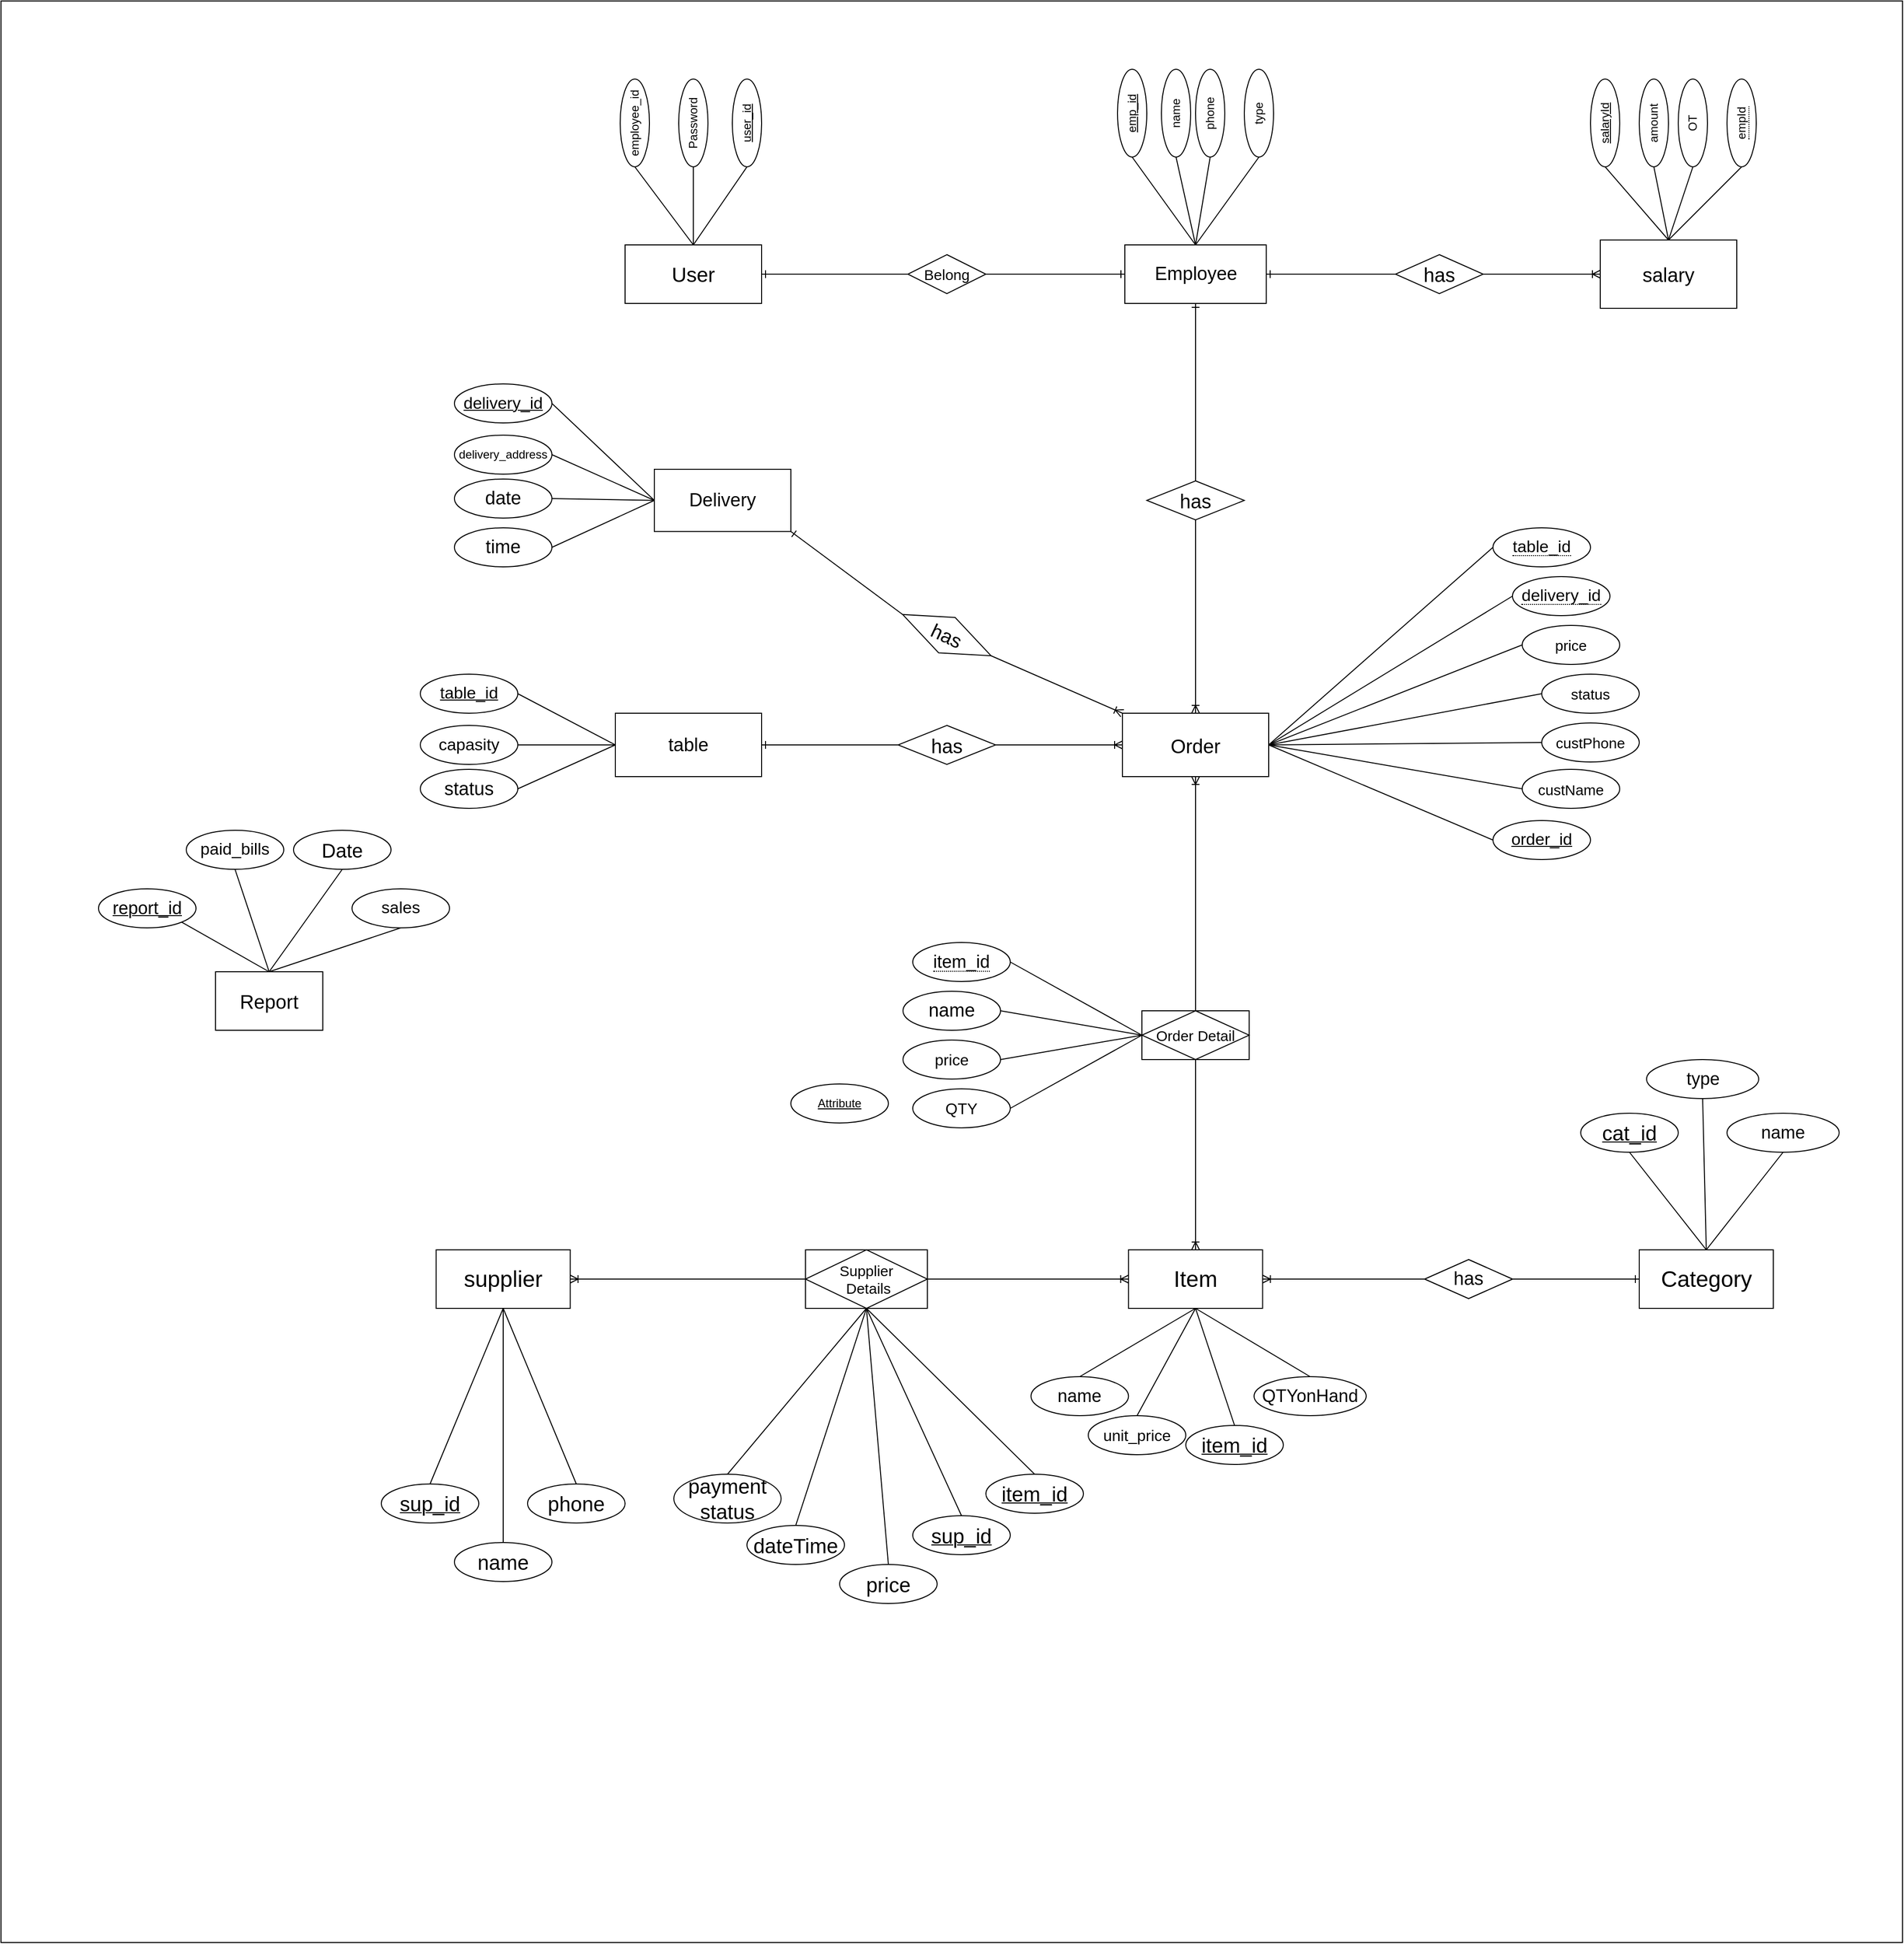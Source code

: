 <mxfile version="13.9.9" type="device"><diagram id="n9djaL1P5qi1zh1kpdcJ" name="Page-1"><mxGraphModel dx="2651" dy="3759" grid="1" gridSize="10" guides="1" tooltips="1" connect="1" arrows="1" fold="1" page="1" pageScale="1" pageWidth="1100" pageHeight="850" background="none" math="0" shadow="0"><root><mxCell id="0"/><mxCell id="1" parent="0"/><mxCell id="urNjMcRo3O_2Wgp7ZD_9-202" value="" style="rounded=0;whiteSpace=wrap;html=1;" vertex="1" parent="1"><mxGeometry x="-610" y="-1760" width="1950" height="1990" as="geometry"/></mxCell><mxCell id="urNjMcRo3O_2Wgp7ZD_9-1" value="&lt;font style=&quot;font-size: 21px&quot;&gt;User&lt;/font&gt;" style="rounded=0;whiteSpace=wrap;html=1;" vertex="1" parent="1"><mxGeometry x="30" y="-1510" width="140" height="60" as="geometry"/></mxCell><mxCell id="urNjMcRo3O_2Wgp7ZD_9-3" value="Password" style="ellipse;whiteSpace=wrap;html=1;rotation=-90;" vertex="1" parent="1"><mxGeometry x="55" y="-1650" width="90" height="30" as="geometry"/></mxCell><mxCell id="urNjMcRo3O_2Wgp7ZD_9-4" value="&lt;u&gt;user_id&lt;/u&gt;" style="ellipse;whiteSpace=wrap;html=1;rotation=-90;" vertex="1" parent="1"><mxGeometry x="110" y="-1650" width="90" height="30" as="geometry"/></mxCell><mxCell id="urNjMcRo3O_2Wgp7ZD_9-6" value="" style="endArrow=none;html=1;entryX=0;entryY=0.5;entryDx=0;entryDy=0;exitX=0.5;exitY=0;exitDx=0;exitDy=0;" edge="1" parent="1" source="urNjMcRo3O_2Wgp7ZD_9-1" target="urNjMcRo3O_2Wgp7ZD_9-4"><mxGeometry width="50" height="50" relative="1" as="geometry"><mxPoint x="140" y="-1510" as="sourcePoint"/><mxPoint x="190" y="-1560" as="targetPoint"/></mxGeometry></mxCell><mxCell id="urNjMcRo3O_2Wgp7ZD_9-7" value="" style="endArrow=none;html=1;entryX=0;entryY=0.5;entryDx=0;entryDy=0;exitX=0.5;exitY=0;exitDx=0;exitDy=0;" edge="1" parent="1" source="urNjMcRo3O_2Wgp7ZD_9-1" target="urNjMcRo3O_2Wgp7ZD_9-3"><mxGeometry width="50" height="50" relative="1" as="geometry"><mxPoint x="140" y="-1510" as="sourcePoint"/><mxPoint x="180" y="-1570" as="targetPoint"/></mxGeometry></mxCell><mxCell id="urNjMcRo3O_2Wgp7ZD_9-8" value="" style="endArrow=none;html=1;entryX=0;entryY=0.5;entryDx=0;entryDy=0;exitX=0.5;exitY=0;exitDx=0;exitDy=0;" edge="1" parent="1" source="urNjMcRo3O_2Wgp7ZD_9-1" target="urNjMcRo3O_2Wgp7ZD_9-15"><mxGeometry width="50" height="50" relative="1" as="geometry"><mxPoint x="100" y="-1490" as="sourcePoint"/><mxPoint x="25" y="-1590" as="targetPoint"/></mxGeometry></mxCell><mxCell id="urNjMcRo3O_2Wgp7ZD_9-9" value="&lt;font style=&quot;font-size: 15px&quot;&gt;Belong&lt;/font&gt;" style="rhombus;whiteSpace=wrap;html=1;" vertex="1" parent="1"><mxGeometry x="320" y="-1500" width="80" height="40" as="geometry"/></mxCell><mxCell id="urNjMcRo3O_2Wgp7ZD_9-13" value="" style="edgeStyle=entityRelationEdgeStyle;fontSize=12;html=1;endArrow=ERone;endFill=1;exitX=1;exitY=0.5;exitDx=0;exitDy=0;" edge="1" parent="1" source="urNjMcRo3O_2Wgp7ZD_9-9" target="urNjMcRo3O_2Wgp7ZD_9-45"><mxGeometry width="100" height="100" relative="1" as="geometry"><mxPoint x="440" y="-1360" as="sourcePoint"/><mxPoint x="570" y="-1480.0" as="targetPoint"/></mxGeometry></mxCell><mxCell id="urNjMcRo3O_2Wgp7ZD_9-14" value="" style="edgeStyle=entityRelationEdgeStyle;fontSize=12;html=1;endArrow=ERone;endFill=1;exitX=0;exitY=0.5;exitDx=0;exitDy=0;entryX=1;entryY=0.5;entryDx=0;entryDy=0;" edge="1" parent="1" source="urNjMcRo3O_2Wgp7ZD_9-9" target="urNjMcRo3O_2Wgp7ZD_9-1"><mxGeometry width="100" height="100" relative="1" as="geometry"><mxPoint x="410" y="-1470" as="sourcePoint"/><mxPoint x="580" y="-1470" as="targetPoint"/></mxGeometry></mxCell><mxCell id="urNjMcRo3O_2Wgp7ZD_9-15" value="&lt;span style=&quot;background-color: rgb(255 , 255 , 255)&quot;&gt;employee_id&lt;/span&gt;" style="ellipse;whiteSpace=wrap;html=1;align=center;rotation=-90;" vertex="1" parent="1"><mxGeometry x="-5" y="-1650" width="90" height="30" as="geometry"/></mxCell><mxCell id="urNjMcRo3O_2Wgp7ZD_9-16" value="emp_id" style="ellipse;whiteSpace=wrap;html=1;align=center;fontStyle=4;rotation=-90;" vertex="1" parent="1"><mxGeometry x="505" y="-1660" width="90" height="30" as="geometry"/></mxCell><mxCell id="urNjMcRo3O_2Wgp7ZD_9-17" value="name" style="ellipse;whiteSpace=wrap;html=1;align=center;direction=west;rotation=-90;" vertex="1" parent="1"><mxGeometry x="550" y="-1660" width="90" height="30" as="geometry"/></mxCell><mxCell id="urNjMcRo3O_2Wgp7ZD_9-18" value="phone" style="ellipse;whiteSpace=wrap;html=1;align=center;direction=west;rotation=-90;" vertex="1" parent="1"><mxGeometry x="585" y="-1660" width="90" height="30" as="geometry"/></mxCell><mxCell id="urNjMcRo3O_2Wgp7ZD_9-19" value="type" style="ellipse;whiteSpace=wrap;html=1;align=center;direction=west;rotation=-90;" vertex="1" parent="1"><mxGeometry x="635" y="-1660" width="90" height="30" as="geometry"/></mxCell><mxCell id="urNjMcRo3O_2Wgp7ZD_9-21" value="" style="endArrow=none;html=1;entryX=0;entryY=0.5;entryDx=0;entryDy=0;exitX=0.5;exitY=0;exitDx=0;exitDy=0;" edge="1" parent="1" source="urNjMcRo3O_2Wgp7ZD_9-45" target="urNjMcRo3O_2Wgp7ZD_9-16"><mxGeometry width="50" height="50" relative="1" as="geometry"><mxPoint x="600" y="-1520" as="sourcePoint"/><mxPoint x="510" y="-1640" as="targetPoint"/></mxGeometry></mxCell><mxCell id="urNjMcRo3O_2Wgp7ZD_9-22" value="" style="endArrow=none;html=1;entryX=1;entryY=0.5;entryDx=0;entryDy=0;exitX=0.5;exitY=0;exitDx=0;exitDy=0;" edge="1" parent="1" source="urNjMcRo3O_2Wgp7ZD_9-45" target="urNjMcRo3O_2Wgp7ZD_9-17"><mxGeometry width="50" height="50" relative="1" as="geometry"><mxPoint x="620" y="-1500.0" as="sourcePoint"/><mxPoint x="565" y="-1580" as="targetPoint"/></mxGeometry></mxCell><mxCell id="urNjMcRo3O_2Wgp7ZD_9-23" value="" style="endArrow=none;html=1;entryX=1;entryY=0.5;entryDx=0;entryDy=0;exitX=0.5;exitY=0;exitDx=0;exitDy=0;" edge="1" parent="1" source="urNjMcRo3O_2Wgp7ZD_9-45" target="urNjMcRo3O_2Wgp7ZD_9-18"><mxGeometry width="50" height="50" relative="1" as="geometry"><mxPoint x="620" y="-1500.0" as="sourcePoint"/><mxPoint x="615" y="-1580" as="targetPoint"/></mxGeometry></mxCell><mxCell id="urNjMcRo3O_2Wgp7ZD_9-24" value="" style="endArrow=none;html=1;entryX=1;entryY=0.5;entryDx=0;entryDy=0;exitX=0.5;exitY=0;exitDx=0;exitDy=0;" edge="1" parent="1" source="urNjMcRo3O_2Wgp7ZD_9-45" target="urNjMcRo3O_2Wgp7ZD_9-19"><mxGeometry width="50" height="50" relative="1" as="geometry"><mxPoint x="620" y="-1500.0" as="sourcePoint"/><mxPoint x="665" y="-1580" as="targetPoint"/></mxGeometry></mxCell><mxCell id="urNjMcRo3O_2Wgp7ZD_9-26" value="&lt;font style=&quot;font-size: 20px&quot;&gt;salary&lt;/font&gt;" style="whiteSpace=wrap;html=1;align=center;" vertex="1" parent="1"><mxGeometry x="1030" y="-1515" width="140" height="70" as="geometry"/></mxCell><mxCell id="urNjMcRo3O_2Wgp7ZD_9-27" value="&lt;font style=&quot;font-size: 20px&quot;&gt;has&lt;/font&gt;" style="shape=rhombus;perimeter=rhombusPerimeter;whiteSpace=wrap;html=1;align=center;" vertex="1" parent="1"><mxGeometry x="820" y="-1500" width="90" height="40" as="geometry"/></mxCell><mxCell id="urNjMcRo3O_2Wgp7ZD_9-28" value="" style="edgeStyle=entityRelationEdgeStyle;fontSize=12;html=1;endArrow=ERoneToMany;exitX=1;exitY=0.5;exitDx=0;exitDy=0;entryX=0;entryY=0.5;entryDx=0;entryDy=0;" edge="1" parent="1" source="urNjMcRo3O_2Wgp7ZD_9-27" target="urNjMcRo3O_2Wgp7ZD_9-26"><mxGeometry width="100" height="100" relative="1" as="geometry"><mxPoint x="960" y="-1380" as="sourcePoint"/><mxPoint x="990" y="-1480" as="targetPoint"/></mxGeometry></mxCell><mxCell id="urNjMcRo3O_2Wgp7ZD_9-30" value="" style="edgeStyle=entityRelationEdgeStyle;fontSize=12;html=1;endArrow=ERone;endFill=1;exitX=0;exitY=0.5;exitDx=0;exitDy=0;" edge="1" parent="1" source="urNjMcRo3O_2Wgp7ZD_9-27" target="urNjMcRo3O_2Wgp7ZD_9-45"><mxGeometry width="100" height="100" relative="1" as="geometry"><mxPoint x="520" y="-1520" as="sourcePoint"/><mxPoint x="670" y="-1480.0" as="targetPoint"/></mxGeometry></mxCell><mxCell id="urNjMcRo3O_2Wgp7ZD_9-31" value="salaryId" style="ellipse;whiteSpace=wrap;html=1;align=center;fontStyle=4;rotation=-90;" vertex="1" parent="1"><mxGeometry x="990" y="-1650" width="90" height="30" as="geometry"/></mxCell><mxCell id="urNjMcRo3O_2Wgp7ZD_9-32" value="amount" style="ellipse;whiteSpace=wrap;html=1;align=center;direction=west;rotation=-90;" vertex="1" parent="1"><mxGeometry x="1040" y="-1650" width="90" height="30" as="geometry"/></mxCell><mxCell id="urNjMcRo3O_2Wgp7ZD_9-33" value="OT" style="ellipse;whiteSpace=wrap;html=1;align=center;direction=west;rotation=-90;" vertex="1" parent="1"><mxGeometry x="1080" y="-1650" width="90" height="30" as="geometry"/></mxCell><mxCell id="urNjMcRo3O_2Wgp7ZD_9-34" value="&lt;span style=&quot;border-bottom: 1px dotted&quot;&gt;empId&lt;/span&gt;" style="ellipse;whiteSpace=wrap;html=1;align=center;rotation=-90;" vertex="1" parent="1"><mxGeometry x="1130" y="-1650" width="90" height="30" as="geometry"/></mxCell><mxCell id="urNjMcRo3O_2Wgp7ZD_9-35" value="" style="endArrow=none;html=1;entryX=0;entryY=0.5;entryDx=0;entryDy=0;exitX=0.5;exitY=0;exitDx=0;exitDy=0;" edge="1" parent="1" source="urNjMcRo3O_2Wgp7ZD_9-26" target="urNjMcRo3O_2Wgp7ZD_9-31"><mxGeometry width="50" height="50" relative="1" as="geometry"><mxPoint x="1015" y="-1470.0" as="sourcePoint"/><mxPoint x="1100" y="-1560" as="targetPoint"/></mxGeometry></mxCell><mxCell id="urNjMcRo3O_2Wgp7ZD_9-36" value="" style="endArrow=none;html=1;entryX=1;entryY=0.5;entryDx=0;entryDy=0;exitX=0.5;exitY=0;exitDx=0;exitDy=0;" edge="1" parent="1" source="urNjMcRo3O_2Wgp7ZD_9-26" target="urNjMcRo3O_2Wgp7ZD_9-32"><mxGeometry width="50" height="50" relative="1" as="geometry"><mxPoint x="1110.0" y="-1490.0" as="sourcePoint"/><mxPoint x="1045.0" y="-1580" as="targetPoint"/></mxGeometry></mxCell><mxCell id="urNjMcRo3O_2Wgp7ZD_9-37" value="" style="endArrow=none;html=1;entryX=1;entryY=0.5;entryDx=0;entryDy=0;exitX=0.5;exitY=0;exitDx=0;exitDy=0;" edge="1" parent="1" source="urNjMcRo3O_2Wgp7ZD_9-26" target="urNjMcRo3O_2Wgp7ZD_9-33"><mxGeometry width="50" height="50" relative="1" as="geometry"><mxPoint x="1110.0" y="-1490.0" as="sourcePoint"/><mxPoint x="1095.0" y="-1580" as="targetPoint"/></mxGeometry></mxCell><mxCell id="urNjMcRo3O_2Wgp7ZD_9-38" value="" style="endArrow=none;html=1;entryX=0;entryY=0.5;entryDx=0;entryDy=0;exitX=0.5;exitY=0;exitDx=0;exitDy=0;" edge="1" parent="1" source="urNjMcRo3O_2Wgp7ZD_9-26" target="urNjMcRo3O_2Wgp7ZD_9-34"><mxGeometry width="50" height="50" relative="1" as="geometry"><mxPoint x="1110.0" y="-1490.0" as="sourcePoint"/><mxPoint x="1145.0" y="-1580" as="targetPoint"/></mxGeometry></mxCell><mxCell id="urNjMcRo3O_2Wgp7ZD_9-39" value="&lt;font style=&quot;font-size: 20px&quot;&gt;Order&lt;/font&gt;" style="whiteSpace=wrap;html=1;align=center;direction=west;" vertex="1" parent="1"><mxGeometry x="540" y="-1030" width="150" height="65" as="geometry"/></mxCell><mxCell id="urNjMcRo3O_2Wgp7ZD_9-45" value="&lt;font style=&quot;font-size: 19px&quot;&gt;Employee&lt;/font&gt;" style="whiteSpace=wrap;html=1;align=center;" vertex="1" parent="1"><mxGeometry x="542.5" y="-1510" width="145" height="60" as="geometry"/></mxCell><mxCell id="urNjMcRo3O_2Wgp7ZD_9-50" value="" style="edgeStyle=orthogonalEdgeStyle;fontSize=12;html=1;endArrow=ERoneToMany;exitX=0.5;exitY=1;exitDx=0;exitDy=0;" edge="1" parent="1" source="urNjMcRo3O_2Wgp7ZD_9-209" target="urNjMcRo3O_2Wgp7ZD_9-39"><mxGeometry width="100" height="100" relative="1" as="geometry"><mxPoint x="615" y="-1230" as="sourcePoint"/><mxPoint x="820" y="-1560" as="targetPoint"/></mxGeometry></mxCell><mxCell id="urNjMcRo3O_2Wgp7ZD_9-54" value="&lt;span style=&quot;font-size: 17px ; background-color: rgb(255 , 255 , 255)&quot;&gt;order_id&lt;/span&gt;" style="ellipse;whiteSpace=wrap;html=1;align=center;fontStyle=4;rotation=0;" vertex="1" parent="1"><mxGeometry x="920" y="-920" width="100" height="40" as="geometry"/></mxCell><mxCell id="urNjMcRo3O_2Wgp7ZD_9-55" value="&lt;font style=&quot;font-size: 15px&quot;&gt;custName&lt;/font&gt;" style="ellipse;whiteSpace=wrap;html=1;align=center;rotation=0;" vertex="1" parent="1"><mxGeometry x="950" y="-972.5" width="100" height="40" as="geometry"/></mxCell><mxCell id="urNjMcRo3O_2Wgp7ZD_9-56" value="&lt;span style=&quot;font-size: 15px&quot;&gt;custPhone&lt;/span&gt;" style="ellipse;whiteSpace=wrap;html=1;align=center;rotation=0;" vertex="1" parent="1"><mxGeometry x="970" y="-1020" width="100" height="40" as="geometry"/></mxCell><mxCell id="urNjMcRo3O_2Wgp7ZD_9-57" value="&lt;span style=&quot;font-size: 15px&quot;&gt;status&lt;/span&gt;" style="ellipse;whiteSpace=wrap;html=1;align=center;rotation=0;" vertex="1" parent="1"><mxGeometry x="970" y="-1070" width="100" height="40" as="geometry"/></mxCell><mxCell id="urNjMcRo3O_2Wgp7ZD_9-58" value="&lt;span style=&quot;font-size: 15px&quot;&gt;price&lt;/span&gt;" style="ellipse;whiteSpace=wrap;html=1;align=center;rotation=0;" vertex="1" parent="1"><mxGeometry x="950" y="-1120" width="100" height="40" as="geometry"/></mxCell><mxCell id="urNjMcRo3O_2Wgp7ZD_9-59" value="&lt;span style=&quot;border-bottom: 1px dotted&quot;&gt;&lt;font style=&quot;font-size: 17px&quot;&gt;delivery_id&lt;/font&gt;&lt;/span&gt;" style="ellipse;whiteSpace=wrap;html=1;align=center;rotation=0;" vertex="1" parent="1"><mxGeometry x="940" y="-1170" width="100" height="40" as="geometry"/></mxCell><mxCell id="urNjMcRo3O_2Wgp7ZD_9-60" value="&lt;span style=&quot;border-bottom: 1px dotted&quot;&gt;&lt;font style=&quot;font-size: 17px&quot;&gt;table_id&lt;/font&gt;&lt;/span&gt;" style="ellipse;whiteSpace=wrap;html=1;align=center;rotation=0;" vertex="1" parent="1"><mxGeometry x="920" y="-1220" width="100" height="40" as="geometry"/></mxCell><mxCell id="urNjMcRo3O_2Wgp7ZD_9-61" value="" style="endArrow=none;html=1;entryX=0;entryY=0.5;entryDx=0;entryDy=0;exitX=0;exitY=0.5;exitDx=0;exitDy=0;" edge="1" parent="1" source="urNjMcRo3O_2Wgp7ZD_9-54" target="urNjMcRo3O_2Wgp7ZD_9-39"><mxGeometry width="50" height="50" relative="1" as="geometry"><mxPoint x="515" y="-970" as="sourcePoint"/><mxPoint x="760.0" y="-885.0" as="targetPoint"/></mxGeometry></mxCell><mxCell id="urNjMcRo3O_2Wgp7ZD_9-62" value="" style="endArrow=none;html=1;entryX=0;entryY=0.5;entryDx=0;entryDy=0;exitX=0;exitY=0.5;exitDx=0;exitDy=0;" edge="1" parent="1" source="urNjMcRo3O_2Wgp7ZD_9-55" target="urNjMcRo3O_2Wgp7ZD_9-39"><mxGeometry width="50" height="50" relative="1" as="geometry"><mxPoint x="-145.0" y="-955.0" as="sourcePoint"/><mxPoint x="585" y="-950" as="targetPoint"/></mxGeometry></mxCell><mxCell id="urNjMcRo3O_2Wgp7ZD_9-63" value="" style="endArrow=none;html=1;entryX=0;entryY=0.5;entryDx=0;entryDy=0;exitX=0;exitY=0.5;exitDx=0;exitDy=0;" edge="1" parent="1" source="urNjMcRo3O_2Wgp7ZD_9-56" target="urNjMcRo3O_2Wgp7ZD_9-39"><mxGeometry width="50" height="50" relative="1" as="geometry"><mxPoint x="-65.0" y="-955.0" as="sourcePoint"/><mxPoint x="605" y="-950" as="targetPoint"/></mxGeometry></mxCell><mxCell id="urNjMcRo3O_2Wgp7ZD_9-64" value="" style="endArrow=none;html=1;exitX=0;exitY=0.5;exitDx=0;exitDy=0;entryX=0;entryY=0.5;entryDx=0;entryDy=0;" edge="1" parent="1" source="urNjMcRo3O_2Wgp7ZD_9-57" target="urNjMcRo3O_2Wgp7ZD_9-39"><mxGeometry width="50" height="50" relative="1" as="geometry"><mxPoint x="-5.0" y="-935.0" as="sourcePoint"/><mxPoint x="610" y="-930" as="targetPoint"/></mxGeometry></mxCell><mxCell id="urNjMcRo3O_2Wgp7ZD_9-65" value="" style="endArrow=none;html=1;entryX=0;entryY=0.5;entryDx=0;entryDy=0;exitX=0;exitY=0.5;exitDx=0;exitDy=0;" edge="1" parent="1" source="urNjMcRo3O_2Wgp7ZD_9-58" target="urNjMcRo3O_2Wgp7ZD_9-39"><mxGeometry width="50" height="50" relative="1" as="geometry"><mxPoint x="60.0" y="-900.0" as="sourcePoint"/><mxPoint x="620" y="-895" as="targetPoint"/></mxGeometry></mxCell><mxCell id="urNjMcRo3O_2Wgp7ZD_9-66" value="" style="endArrow=none;html=1;entryX=0;entryY=0.5;entryDx=0;entryDy=0;exitX=0;exitY=0.5;exitDx=0;exitDy=0;" edge="1" parent="1" source="urNjMcRo3O_2Wgp7ZD_9-59" target="urNjMcRo3O_2Wgp7ZD_9-39"><mxGeometry width="50" height="50" relative="1" as="geometry"><mxPoint x="110.0" y="-945.0" as="sourcePoint"/><mxPoint x="620" y="-940" as="targetPoint"/></mxGeometry></mxCell><mxCell id="urNjMcRo3O_2Wgp7ZD_9-67" value="" style="endArrow=none;html=1;entryX=0;entryY=0.5;entryDx=0;entryDy=0;exitX=0;exitY=0.5;exitDx=0;exitDy=0;" edge="1" parent="1" source="urNjMcRo3O_2Wgp7ZD_9-60" target="urNjMcRo3O_2Wgp7ZD_9-39"><mxGeometry width="50" height="50" relative="1" as="geometry"><mxPoint x="840" y="-1050" as="sourcePoint"/><mxPoint x="625" y="-950" as="targetPoint"/></mxGeometry></mxCell><mxCell id="urNjMcRo3O_2Wgp7ZD_9-74" value="&lt;font style=&quot;font-size: 19px&quot;&gt;Delivery&lt;/font&gt;" style="whiteSpace=wrap;html=1;align=center;" vertex="1" parent="1"><mxGeometry x="60" y="-1280" width="140" height="63.75" as="geometry"/></mxCell><mxCell id="urNjMcRo3O_2Wgp7ZD_9-76" value="&lt;font style=&quot;font-size: 20px&quot;&gt;has&lt;/font&gt;" style="shape=rhombus;perimeter=rhombusPerimeter;whiteSpace=wrap;html=1;align=center;rotation=25;" vertex="1" parent="1"><mxGeometry x="310" y="-1130" width="100" height="40" as="geometry"/></mxCell><mxCell id="urNjMcRo3O_2Wgp7ZD_9-77" value="" style="fontSize=12;html=1;endArrow=ERone;endFill=1;rounded=0;exitX=0;exitY=0.5;exitDx=0;exitDy=0;entryX=1;entryY=1;entryDx=0;entryDy=0;" edge="1" parent="1" source="urNjMcRo3O_2Wgp7ZD_9-76" target="urNjMcRo3O_2Wgp7ZD_9-74"><mxGeometry width="100" height="100" relative="1" as="geometry"><mxPoint x="-80" y="-1280" as="sourcePoint"/><mxPoint x="20" y="-1380" as="targetPoint"/></mxGeometry></mxCell><mxCell id="urNjMcRo3O_2Wgp7ZD_9-78" value="" style="fontSize=12;html=1;endArrow=ERoneToMany;rounded=0;entryX=1;entryY=1;entryDx=0;entryDy=0;exitX=1;exitY=0.5;exitDx=0;exitDy=0;endFill=0;" edge="1" parent="1" source="urNjMcRo3O_2Wgp7ZD_9-76" target="urNjMcRo3O_2Wgp7ZD_9-39"><mxGeometry width="100" height="100" relative="1" as="geometry"><mxPoint x="-80" y="-1280" as="sourcePoint"/><mxPoint x="20" y="-1380" as="targetPoint"/></mxGeometry></mxCell><mxCell id="urNjMcRo3O_2Wgp7ZD_9-88" value="" style="endArrow=none;html=1;entryX=1;entryY=0.5;entryDx=0;entryDy=0;exitX=0;exitY=0.5;exitDx=0;exitDy=0;" edge="1" source="urNjMcRo3O_2Wgp7ZD_9-74" parent="1" target="urNjMcRo3O_2Wgp7ZD_9-91"><mxGeometry width="50" height="50" relative="1" as="geometry"><mxPoint x="-90" y="-1340" as="sourcePoint"/><mxPoint x="-74.854" y="-1275.774" as="targetPoint"/></mxGeometry></mxCell><mxCell id="urNjMcRo3O_2Wgp7ZD_9-91" value="&lt;span style=&quot;font-size: 17px&quot;&gt;delivery_id&lt;/span&gt;" style="ellipse;whiteSpace=wrap;html=1;align=center;fontStyle=4;" vertex="1" parent="1"><mxGeometry x="-145" y="-1367.5" width="100" height="40" as="geometry"/></mxCell><mxCell id="urNjMcRo3O_2Wgp7ZD_9-92" value="delivery_address" style="ellipse;whiteSpace=wrap;html=1;align=center;" vertex="1" parent="1"><mxGeometry x="-145" y="-1315" width="100" height="40" as="geometry"/></mxCell><mxCell id="urNjMcRo3O_2Wgp7ZD_9-93" value="" style="endArrow=none;html=1;entryX=1;entryY=0.5;entryDx=0;entryDy=0;exitX=0;exitY=0.5;exitDx=0;exitDy=0;" edge="1" parent="1" source="urNjMcRo3O_2Wgp7ZD_9-74" target="urNjMcRo3O_2Wgp7ZD_9-92"><mxGeometry width="50" height="50" relative="1" as="geometry"><mxPoint y="-1260" as="sourcePoint"/><mxPoint x="-70.0" y="-1297.5" as="targetPoint"/></mxGeometry></mxCell><mxCell id="urNjMcRo3O_2Wgp7ZD_9-94" value="&lt;font style=&quot;font-size: 19px&quot;&gt;date&lt;/font&gt;" style="ellipse;whiteSpace=wrap;html=1;align=center;" vertex="1" parent="1"><mxGeometry x="-145" y="-1270" width="100" height="40" as="geometry"/></mxCell><mxCell id="urNjMcRo3O_2Wgp7ZD_9-95" value="&lt;font style=&quot;font-size: 19px&quot;&gt;time&lt;/font&gt;" style="ellipse;whiteSpace=wrap;html=1;align=center;" vertex="1" parent="1"><mxGeometry x="-145" y="-1220" width="100" height="40" as="geometry"/></mxCell><mxCell id="urNjMcRo3O_2Wgp7ZD_9-96" value="" style="endArrow=none;html=1;entryX=1;entryY=0.5;entryDx=0;entryDy=0;exitX=0;exitY=0.5;exitDx=0;exitDy=0;" edge="1" parent="1" source="urNjMcRo3O_2Wgp7ZD_9-74" target="urNjMcRo3O_2Wgp7ZD_9-94"><mxGeometry width="50" height="50" relative="1" as="geometry"><mxPoint x="40.0" y="-1252.5" as="sourcePoint"/><mxPoint x="-70.0" y="-1245.0" as="targetPoint"/></mxGeometry></mxCell><mxCell id="urNjMcRo3O_2Wgp7ZD_9-97" value="" style="endArrow=none;html=1;entryX=1;entryY=0.5;entryDx=0;entryDy=0;exitX=0;exitY=0.5;exitDx=0;exitDy=0;" edge="1" parent="1" source="urNjMcRo3O_2Wgp7ZD_9-74" target="urNjMcRo3O_2Wgp7ZD_9-95"><mxGeometry width="50" height="50" relative="1" as="geometry"><mxPoint x="50.0" y="-1242.5" as="sourcePoint"/><mxPoint x="-60.0" y="-1235.0" as="targetPoint"/></mxGeometry></mxCell><mxCell id="urNjMcRo3O_2Wgp7ZD_9-100" value="&lt;font style=&quot;font-size: 20px&quot;&gt;has&lt;/font&gt;" style="shape=rhombus;perimeter=rhombusPerimeter;whiteSpace=wrap;html=1;align=center;" vertex="1" parent="1"><mxGeometry x="310" y="-1017.5" width="100" height="40" as="geometry"/></mxCell><mxCell id="urNjMcRo3O_2Wgp7ZD_9-101" value="&lt;font style=&quot;font-size: 19px&quot;&gt;table&lt;/font&gt;" style="whiteSpace=wrap;html=1;align=center;" vertex="1" parent="1"><mxGeometry x="20" y="-1030" width="150" height="65" as="geometry"/></mxCell><mxCell id="urNjMcRo3O_2Wgp7ZD_9-103" value="&lt;font style=&quot;font-size: 19px&quot;&gt;status&lt;/font&gt;" style="ellipse;whiteSpace=wrap;html=1;align=center;" vertex="1" parent="1"><mxGeometry x="-180" y="-972.5" width="100" height="40" as="geometry"/></mxCell><mxCell id="urNjMcRo3O_2Wgp7ZD_9-104" value="&lt;font style=&quot;font-size: 17px&quot;&gt;capasity&lt;/font&gt;" style="ellipse;whiteSpace=wrap;html=1;align=center;" vertex="1" parent="1"><mxGeometry x="-180" y="-1017.5" width="100" height="40" as="geometry"/></mxCell><mxCell id="urNjMcRo3O_2Wgp7ZD_9-105" value="&lt;span style=&quot;font-size: 17px&quot;&gt;table_id&lt;/span&gt;" style="ellipse;whiteSpace=wrap;html=1;align=center;fontStyle=4;" vertex="1" parent="1"><mxGeometry x="-180" y="-1070" width="100" height="40" as="geometry"/></mxCell><mxCell id="urNjMcRo3O_2Wgp7ZD_9-106" value="" style="fontSize=12;html=1;endArrow=ERoneToMany;rounded=0;endFill=0;entryX=1;entryY=0.5;entryDx=0;entryDy=0;exitX=1;exitY=0.5;exitDx=0;exitDy=0;" edge="1" parent="1" source="urNjMcRo3O_2Wgp7ZD_9-100" target="urNjMcRo3O_2Wgp7ZD_9-39"><mxGeometry width="100" height="100" relative="1" as="geometry"><mxPoint x="310" y="-1020" as="sourcePoint"/><mxPoint x="570.0" y="-990.0" as="targetPoint"/></mxGeometry></mxCell><mxCell id="urNjMcRo3O_2Wgp7ZD_9-107" value="" style="endArrow=none;html=1;entryX=1;entryY=0.5;entryDx=0;entryDy=0;exitX=0;exitY=0.5;exitDx=0;exitDy=0;" edge="1" parent="1" source="urNjMcRo3O_2Wgp7ZD_9-101" target="urNjMcRo3O_2Wgp7ZD_9-105"><mxGeometry width="50" height="50" relative="1" as="geometry"><mxPoint x="50.0" y="-1195.0" as="sourcePoint"/><mxPoint x="-70.0" y="-1121.25" as="targetPoint"/></mxGeometry></mxCell><mxCell id="urNjMcRo3O_2Wgp7ZD_9-108" value="" style="endArrow=none;html=1;entryX=1;entryY=0.5;entryDx=0;entryDy=0;exitX=0;exitY=0.5;exitDx=0;exitDy=0;" edge="1" parent="1" source="urNjMcRo3O_2Wgp7ZD_9-101" target="urNjMcRo3O_2Wgp7ZD_9-104"><mxGeometry width="50" height="50" relative="1" as="geometry"><mxPoint x="-70.0" y="-975.0" as="sourcePoint"/><mxPoint x="-210.0" y="-1040.0" as="targetPoint"/></mxGeometry></mxCell><mxCell id="urNjMcRo3O_2Wgp7ZD_9-109" value="" style="endArrow=none;html=1;entryX=1;entryY=0.5;entryDx=0;entryDy=0;exitX=0;exitY=0.5;exitDx=0;exitDy=0;" edge="1" parent="1" source="urNjMcRo3O_2Wgp7ZD_9-101" target="urNjMcRo3O_2Wgp7ZD_9-103"><mxGeometry width="50" height="50" relative="1" as="geometry"><mxPoint x="-60.0" y="-965.0" as="sourcePoint"/><mxPoint x="-210.0" y="-987.5" as="targetPoint"/></mxGeometry></mxCell><mxCell id="urNjMcRo3O_2Wgp7ZD_9-111" value="" style="fontSize=12;html=1;endArrow=ERone;endFill=1;rounded=0;exitX=0;exitY=0.5;exitDx=0;exitDy=0;entryX=1;entryY=0.5;entryDx=0;entryDy=0;" edge="1" parent="1" source="urNjMcRo3O_2Wgp7ZD_9-100" target="urNjMcRo3O_2Wgp7ZD_9-101"><mxGeometry width="100" height="100" relative="1" as="geometry"><mxPoint x="190.0" y="-1025.0" as="sourcePoint"/><mxPoint x="50.0" y="-1085.0" as="targetPoint"/></mxGeometry></mxCell><mxCell id="urNjMcRo3O_2Wgp7ZD_9-112" value="&lt;font style=&quot;font-size: 15px&quot;&gt;Order Detail&lt;/font&gt;" style="shape=associativeEntity;whiteSpace=wrap;html=1;align=center;" vertex="1" parent="1"><mxGeometry x="560" y="-725" width="110" height="50" as="geometry"/></mxCell><mxCell id="urNjMcRo3O_2Wgp7ZD_9-113" value="" style="edgeStyle=orthogonalEdgeStyle;fontSize=12;html=1;endArrow=ERoneToMany;strokeColor=#000000;rounded=0;entryX=0.5;entryY=0;entryDx=0;entryDy=0;exitX=0.5;exitY=0;exitDx=0;exitDy=0;" edge="1" parent="1" source="urNjMcRo3O_2Wgp7ZD_9-112" target="urNjMcRo3O_2Wgp7ZD_9-39"><mxGeometry width="100" height="100" relative="1" as="geometry"><mxPoint x="570" y="-710" as="sourcePoint"/><mxPoint x="670" y="-810" as="targetPoint"/></mxGeometry></mxCell><mxCell id="urNjMcRo3O_2Wgp7ZD_9-114" value="&lt;font style=&quot;font-size: 23px&quot;&gt;Item&lt;/font&gt;" style="whiteSpace=wrap;html=1;align=center;" vertex="1" parent="1"><mxGeometry x="546.25" y="-480" width="137.5" height="60" as="geometry"/></mxCell><mxCell id="urNjMcRo3O_2Wgp7ZD_9-115" value="" style="edgeStyle=orthogonalEdgeStyle;fontSize=12;html=1;endArrow=ERoneToMany;strokeColor=#000000;rounded=0;entryX=0.5;entryY=0;entryDx=0;entryDy=0;exitX=0.5;exitY=1;exitDx=0;exitDy=0;" edge="1" parent="1" source="urNjMcRo3O_2Wgp7ZD_9-112" target="urNjMcRo3O_2Wgp7ZD_9-114"><mxGeometry width="100" height="100" relative="1" as="geometry"><mxPoint x="600" y="-505" as="sourcePoint"/><mxPoint x="600" y="-700.0" as="targetPoint"/></mxGeometry></mxCell><mxCell id="urNjMcRo3O_2Wgp7ZD_9-118" value="&lt;span style=&quot;border-bottom: 1px dotted&quot;&gt;&lt;font style=&quot;font-size: 18px&quot;&gt;item_id&lt;/font&gt;&lt;/span&gt;" style="ellipse;whiteSpace=wrap;html=1;align=center;" vertex="1" parent="1"><mxGeometry x="325" y="-795" width="100" height="40" as="geometry"/></mxCell><mxCell id="urNjMcRo3O_2Wgp7ZD_9-119" value="&lt;font style=&quot;font-size: 19px&quot;&gt;name&lt;/font&gt;" style="ellipse;whiteSpace=wrap;html=1;align=center;" vertex="1" parent="1"><mxGeometry x="315" y="-745" width="100" height="40" as="geometry"/></mxCell><mxCell id="urNjMcRo3O_2Wgp7ZD_9-120" style="edgeStyle=orthogonalEdgeStyle;rounded=0;orthogonalLoop=1;jettySize=auto;html=1;exitX=0.5;exitY=1;exitDx=0;exitDy=0;endArrow=ERoneToMany;endFill=0;strokeColor=#000000;" edge="1" parent="1" source="urNjMcRo3O_2Wgp7ZD_9-55" target="urNjMcRo3O_2Wgp7ZD_9-55"><mxGeometry relative="1" as="geometry"/></mxCell><mxCell id="urNjMcRo3O_2Wgp7ZD_9-121" value="&lt;font style=&quot;font-size: 16px&quot;&gt;price&lt;/font&gt;" style="ellipse;whiteSpace=wrap;html=1;align=center;" vertex="1" parent="1"><mxGeometry x="315" y="-695" width="100" height="40" as="geometry"/></mxCell><mxCell id="urNjMcRo3O_2Wgp7ZD_9-122" value="&lt;font style=&quot;font-size: 16px&quot;&gt;QTY&lt;/font&gt;" style="ellipse;whiteSpace=wrap;html=1;align=center;" vertex="1" parent="1"><mxGeometry x="325" y="-645" width="100" height="40" as="geometry"/></mxCell><mxCell id="urNjMcRo3O_2Wgp7ZD_9-123" value="" style="endArrow=none;html=1;entryX=1;entryY=0.5;entryDx=0;entryDy=0;exitX=0;exitY=0.5;exitDx=0;exitDy=0;" edge="1" parent="1" source="urNjMcRo3O_2Wgp7ZD_9-112" target="urNjMcRo3O_2Wgp7ZD_9-118"><mxGeometry width="50" height="50" relative="1" as="geometry"><mxPoint x="555" y="-880.0" as="sourcePoint"/><mxPoint x="305" y="-680.0" as="targetPoint"/></mxGeometry></mxCell><mxCell id="urNjMcRo3O_2Wgp7ZD_9-124" value="" style="endArrow=none;html=1;entryX=1;entryY=0.5;entryDx=0;entryDy=0;exitX=0;exitY=0.5;exitDx=0;exitDy=0;" edge="1" parent="1" source="urNjMcRo3O_2Wgp7ZD_9-112" target="urNjMcRo3O_2Wgp7ZD_9-119"><mxGeometry width="50" height="50" relative="1" as="geometry"><mxPoint x="570" y="-745" as="sourcePoint"/><mxPoint x="330.0" y="-830" as="targetPoint"/></mxGeometry></mxCell><mxCell id="urNjMcRo3O_2Wgp7ZD_9-126" value="" style="endArrow=none;html=1;entryX=1;entryY=0.5;entryDx=0;entryDy=0;exitX=0;exitY=0.5;exitDx=0;exitDy=0;" edge="1" parent="1" source="urNjMcRo3O_2Wgp7ZD_9-112" target="urNjMcRo3O_2Wgp7ZD_9-121"><mxGeometry width="50" height="50" relative="1" as="geometry"><mxPoint x="570" y="-745" as="sourcePoint"/><mxPoint x="320" y="-780" as="targetPoint"/></mxGeometry></mxCell><mxCell id="urNjMcRo3O_2Wgp7ZD_9-127" value="" style="endArrow=none;html=1;entryX=1;entryY=0.5;entryDx=0;entryDy=0;exitX=0;exitY=0.5;exitDx=0;exitDy=0;" edge="1" parent="1" source="urNjMcRo3O_2Wgp7ZD_9-112" target="urNjMcRo3O_2Wgp7ZD_9-122"><mxGeometry width="50" height="50" relative="1" as="geometry"><mxPoint x="570" y="-745" as="sourcePoint"/><mxPoint x="320" y="-730" as="targetPoint"/></mxGeometry></mxCell><mxCell id="urNjMcRo3O_2Wgp7ZD_9-128" value="&lt;font style=&quot;font-size: 21px&quot;&gt;item_id&lt;/font&gt;" style="ellipse;whiteSpace=wrap;html=1;align=center;fontStyle=4;" vertex="1" parent="1"><mxGeometry x="605" y="-300" width="100" height="40" as="geometry"/></mxCell><mxCell id="urNjMcRo3O_2Wgp7ZD_9-129" value="&lt;font style=&quot;font-size: 18px&quot;&gt;name&lt;/font&gt;" style="ellipse;whiteSpace=wrap;html=1;align=center;" vertex="1" parent="1"><mxGeometry x="446.25" y="-350" width="100" height="40" as="geometry"/></mxCell><mxCell id="urNjMcRo3O_2Wgp7ZD_9-130" value="&lt;font style=&quot;font-size: 18px&quot;&gt;QTYonHand&lt;/font&gt;" style="ellipse;whiteSpace=wrap;html=1;align=center;" vertex="1" parent="1"><mxGeometry x="675" y="-350" width="115" height="40" as="geometry"/></mxCell><mxCell id="urNjMcRo3O_2Wgp7ZD_9-131" value="" style="endArrow=none;html=1;strokeColor=#000000;exitX=0.5;exitY=1;exitDx=0;exitDy=0;entryX=0.5;entryY=0;entryDx=0;entryDy=0;" edge="1" parent="1" source="urNjMcRo3O_2Wgp7ZD_9-114" target="urNjMcRo3O_2Wgp7ZD_9-128"><mxGeometry width="50" height="50" relative="1" as="geometry"><mxPoint x="670" y="-220" as="sourcePoint"/><mxPoint x="773.75" y="-560" as="targetPoint"/></mxGeometry></mxCell><mxCell id="urNjMcRo3O_2Wgp7ZD_9-132" value="" style="endArrow=none;html=1;strokeColor=#000000;entryX=0.5;entryY=0;entryDx=0;entryDy=0;exitX=0.5;exitY=1;exitDx=0;exitDy=0;" edge="1" parent="1" source="urNjMcRo3O_2Wgp7ZD_9-114" target="urNjMcRo3O_2Wgp7ZD_9-129"><mxGeometry width="50" height="50" relative="1" as="geometry"><mxPoint x="593.75" y="-300" as="sourcePoint"/><mxPoint x="567.5" y="-370" as="targetPoint"/></mxGeometry></mxCell><mxCell id="urNjMcRo3O_2Wgp7ZD_9-133" value="" style="endArrow=none;html=1;strokeColor=#000000;exitX=0.5;exitY=1;exitDx=0;exitDy=0;entryX=0.5;entryY=0;entryDx=0;entryDy=0;" edge="1" parent="1" source="urNjMcRo3O_2Wgp7ZD_9-114" target="urNjMcRo3O_2Wgp7ZD_9-130"><mxGeometry width="50" height="50" relative="1" as="geometry"><mxPoint x="556.25" y="-470" as="sourcePoint"/><mxPoint x="520" y="-550" as="targetPoint"/></mxGeometry></mxCell><mxCell id="urNjMcRo3O_2Wgp7ZD_9-136" value="&lt;font style=&quot;font-size: 23px&quot;&gt;Category&lt;/font&gt;" style="whiteSpace=wrap;html=1;align=center;" vertex="1" parent="1"><mxGeometry x="1070" y="-480" width="137.5" height="60" as="geometry"/></mxCell><mxCell id="urNjMcRo3O_2Wgp7ZD_9-137" value="&lt;font style=&quot;font-size: 19px&quot;&gt;has&lt;/font&gt;" style="shape=rhombus;perimeter=rhombusPerimeter;whiteSpace=wrap;html=1;align=center;" vertex="1" parent="1"><mxGeometry x="850" y="-470" width="90" height="40" as="geometry"/></mxCell><mxCell id="urNjMcRo3O_2Wgp7ZD_9-138" value="" style="edgeStyle=orthogonalEdgeStyle;fontSize=12;html=1;endArrow=ERoneToMany;strokeColor=#000000;rounded=0;entryX=1;entryY=0.5;entryDx=0;entryDy=0;exitX=0;exitY=0.5;exitDx=0;exitDy=0;" edge="1" parent="1" source="urNjMcRo3O_2Wgp7ZD_9-137" target="urNjMcRo3O_2Wgp7ZD_9-114"><mxGeometry width="100" height="100" relative="1" as="geometry"><mxPoint x="950" y="-310" as="sourcePoint"/><mxPoint x="1050" y="-410" as="targetPoint"/></mxGeometry></mxCell><mxCell id="urNjMcRo3O_2Wgp7ZD_9-139" value="" style="edgeStyle=orthogonalEdgeStyle;fontSize=12;html=1;endArrow=ERone;endFill=1;strokeColor=#000000;rounded=0;entryX=0;entryY=0.5;entryDx=0;entryDy=0;exitX=1;exitY=0.5;exitDx=0;exitDy=0;" edge="1" parent="1" source="urNjMcRo3O_2Wgp7ZD_9-137" target="urNjMcRo3O_2Wgp7ZD_9-136"><mxGeometry width="100" height="100" relative="1" as="geometry"><mxPoint x="950" y="-310" as="sourcePoint"/><mxPoint x="1050" y="-410" as="targetPoint"/></mxGeometry></mxCell><mxCell id="urNjMcRo3O_2Wgp7ZD_9-140" value="&lt;font style=&quot;font-size: 21px&quot;&gt;cat_id&lt;/font&gt;" style="ellipse;whiteSpace=wrap;html=1;align=center;fontStyle=4;" vertex="1" parent="1"><mxGeometry x="1010" y="-620" width="100" height="40" as="geometry"/></mxCell><mxCell id="urNjMcRo3O_2Wgp7ZD_9-141" value="&lt;font style=&quot;font-size: 18px&quot;&gt;type&lt;/font&gt;" style="ellipse;whiteSpace=wrap;html=1;align=center;" vertex="1" parent="1"><mxGeometry x="1077.5" y="-675" width="115" height="40" as="geometry"/></mxCell><mxCell id="urNjMcRo3O_2Wgp7ZD_9-142" value="&lt;span style=&quot;font-size: 18px&quot;&gt;name&lt;/span&gt;" style="ellipse;whiteSpace=wrap;html=1;align=center;" vertex="1" parent="1"><mxGeometry x="1160" y="-620" width="115" height="40" as="geometry"/></mxCell><mxCell id="urNjMcRo3O_2Wgp7ZD_9-143" value="" style="endArrow=none;html=1;strokeColor=#000000;exitX=0.5;exitY=0;exitDx=0;exitDy=0;entryX=0.5;entryY=1;entryDx=0;entryDy=0;" edge="1" parent="1" source="urNjMcRo3O_2Wgp7ZD_9-136" target="urNjMcRo3O_2Wgp7ZD_9-140"><mxGeometry width="50" height="50" relative="1" as="geometry"><mxPoint x="1185.63" y="-500" as="sourcePoint"/><mxPoint x="1234.38" y="-590" as="targetPoint"/></mxGeometry></mxCell><mxCell id="urNjMcRo3O_2Wgp7ZD_9-144" value="" style="endArrow=none;html=1;strokeColor=#000000;entryX=0.5;entryY=1;entryDx=0;entryDy=0;exitX=0.5;exitY=0;exitDx=0;exitDy=0;" edge="1" parent="1" source="urNjMcRo3O_2Wgp7ZD_9-136" target="urNjMcRo3O_2Wgp7ZD_9-141"><mxGeometry width="50" height="50" relative="1" as="geometry"><mxPoint x="1330" y="-490" as="sourcePoint"/><mxPoint x="1220" y="-580" as="targetPoint"/></mxGeometry></mxCell><mxCell id="urNjMcRo3O_2Wgp7ZD_9-145" value="" style="endArrow=none;html=1;strokeColor=#000000;entryX=0.5;entryY=1;entryDx=0;entryDy=0;exitX=0.5;exitY=0;exitDx=0;exitDy=0;" edge="1" parent="1" source="urNjMcRo3O_2Wgp7ZD_9-136" target="urNjMcRo3O_2Wgp7ZD_9-142"><mxGeometry width="50" height="50" relative="1" as="geometry"><mxPoint x="1308.75" y="-470" as="sourcePoint"/><mxPoint x="1327.5" y="-620" as="targetPoint"/></mxGeometry></mxCell><mxCell id="urNjMcRo3O_2Wgp7ZD_9-146" value="&lt;font style=&quot;font-size: 15px&quot;&gt;Supplier&lt;br&gt;&amp;nbsp;Details&lt;/font&gt;" style="shape=associativeEntity;whiteSpace=wrap;html=1;align=center;" vertex="1" parent="1"><mxGeometry x="215" y="-480" width="125" height="60" as="geometry"/></mxCell><mxCell id="urNjMcRo3O_2Wgp7ZD_9-147" value="" style="edgeStyle=orthogonalEdgeStyle;fontSize=12;html=1;endArrow=ERoneToMany;strokeColor=#000000;rounded=0;entryX=0;entryY=0.5;entryDx=0;entryDy=0;exitX=1;exitY=0.5;exitDx=0;exitDy=0;" edge="1" parent="1" source="urNjMcRo3O_2Wgp7ZD_9-146" target="urNjMcRo3O_2Wgp7ZD_9-114"><mxGeometry width="100" height="100" relative="1" as="geometry"><mxPoint x="310" y="-425" as="sourcePoint"/><mxPoint x="750" y="-330" as="targetPoint"/></mxGeometry></mxCell><mxCell id="urNjMcRo3O_2Wgp7ZD_9-148" value="&lt;span style=&quot;font-size: 23px&quot;&gt;supplier&lt;/span&gt;" style="whiteSpace=wrap;html=1;align=center;" vertex="1" parent="1"><mxGeometry x="-163.75" y="-480" width="137.5" height="60" as="geometry"/></mxCell><mxCell id="urNjMcRo3O_2Wgp7ZD_9-149" value="" style="edgeStyle=orthogonalEdgeStyle;fontSize=12;html=1;endArrow=ERoneToMany;strokeColor=#000000;rounded=0;exitX=0;exitY=0.5;exitDx=0;exitDy=0;entryX=1;entryY=0.5;entryDx=0;entryDy=0;" edge="1" parent="1" source="urNjMcRo3O_2Wgp7ZD_9-146" target="urNjMcRo3O_2Wgp7ZD_9-148"><mxGeometry width="100" height="100" relative="1" as="geometry"><mxPoint x="240" y="-380" as="sourcePoint"/><mxPoint x="10" y="-530" as="targetPoint"/><Array as="points"/></mxGeometry></mxCell><mxCell id="urNjMcRo3O_2Wgp7ZD_9-150" value="&lt;font style=&quot;font-size: 21px&quot;&gt;sup_id&lt;/font&gt;" style="ellipse;whiteSpace=wrap;html=1;align=center;fontStyle=4;" vertex="1" parent="1"><mxGeometry x="-220" y="-240" width="100" height="40" as="geometry"/></mxCell><mxCell id="urNjMcRo3O_2Wgp7ZD_9-152" value="&lt;font style=&quot;font-size: 21px&quot;&gt;name&lt;/font&gt;" style="ellipse;whiteSpace=wrap;html=1;align=center;" vertex="1" parent="1"><mxGeometry x="-145" y="-180" width="100" height="40" as="geometry"/></mxCell><mxCell id="urNjMcRo3O_2Wgp7ZD_9-153" value="&lt;font style=&quot;font-size: 21px&quot;&gt;phone&lt;/font&gt;" style="ellipse;whiteSpace=wrap;html=1;align=center;" vertex="1" parent="1"><mxGeometry x="-70" y="-240" width="100" height="40" as="geometry"/></mxCell><mxCell id="urNjMcRo3O_2Wgp7ZD_9-154" value="" style="endArrow=none;html=1;strokeColor=#000000;entryX=0.5;entryY=0;entryDx=0;entryDy=0;exitX=0.5;exitY=1;exitDx=0;exitDy=0;" edge="1" parent="1" source="urNjMcRo3O_2Wgp7ZD_9-148" target="urNjMcRo3O_2Wgp7ZD_9-150"><mxGeometry width="50" height="50" relative="1" as="geometry"><mxPoint x="680" y="90" as="sourcePoint"/><mxPoint x="730" y="40" as="targetPoint"/></mxGeometry></mxCell><mxCell id="urNjMcRo3O_2Wgp7ZD_9-155" value="" style="endArrow=none;html=1;strokeColor=#000000;entryX=0.5;entryY=0;entryDx=0;entryDy=0;exitX=0.5;exitY=1;exitDx=0;exitDy=0;" edge="1" parent="1" source="urNjMcRo3O_2Wgp7ZD_9-148" target="urNjMcRo3O_2Wgp7ZD_9-152"><mxGeometry width="50" height="50" relative="1" as="geometry"><mxPoint x="625.0" y="150" as="sourcePoint"/><mxPoint x="510.0" y="280" as="targetPoint"/></mxGeometry></mxCell><mxCell id="urNjMcRo3O_2Wgp7ZD_9-156" value="" style="endArrow=none;html=1;strokeColor=#000000;entryX=0.5;entryY=0;entryDx=0;entryDy=0;exitX=0.5;exitY=1;exitDx=0;exitDy=0;" edge="1" parent="1" source="urNjMcRo3O_2Wgp7ZD_9-148" target="urNjMcRo3O_2Wgp7ZD_9-153"><mxGeometry width="50" height="50" relative="1" as="geometry"><mxPoint x="610" y="140" as="sourcePoint"/><mxPoint x="625.0" y="330" as="targetPoint"/></mxGeometry></mxCell><mxCell id="urNjMcRo3O_2Wgp7ZD_9-157" value="&lt;font style=&quot;font-size: 21px&quot;&gt;item_id&lt;/font&gt;" style="ellipse;whiteSpace=wrap;html=1;align=center;fontStyle=4;" vertex="1" parent="1"><mxGeometry x="400" y="-250" width="100" height="40" as="geometry"/></mxCell><mxCell id="urNjMcRo3O_2Wgp7ZD_9-158" value="&lt;font style=&quot;font-size: 21px&quot;&gt;sup_id&lt;/font&gt;" style="ellipse;whiteSpace=wrap;html=1;align=center;fontStyle=4;" vertex="1" parent="1"><mxGeometry x="325" y="-207.5" width="100" height="40" as="geometry"/></mxCell><mxCell id="urNjMcRo3O_2Wgp7ZD_9-159" value="&lt;font style=&quot;font-size: 21px&quot;&gt;price&lt;/font&gt;" style="ellipse;whiteSpace=wrap;html=1;align=center;" vertex="1" parent="1"><mxGeometry x="250" y="-157.5" width="100" height="40" as="geometry"/></mxCell><mxCell id="urNjMcRo3O_2Wgp7ZD_9-160" value="&lt;font style=&quot;font-size: 21px&quot;&gt;dateTime&lt;/font&gt;" style="ellipse;whiteSpace=wrap;html=1;align=center;" vertex="1" parent="1"><mxGeometry x="155" y="-197.5" width="100" height="40" as="geometry"/></mxCell><mxCell id="urNjMcRo3O_2Wgp7ZD_9-161" value="&lt;span style=&quot;font-size: 21px&quot;&gt;payment status&lt;/span&gt;" style="ellipse;whiteSpace=wrap;html=1;align=center;" vertex="1" parent="1"><mxGeometry x="80" y="-250" width="110" height="50" as="geometry"/></mxCell><mxCell id="urNjMcRo3O_2Wgp7ZD_9-162" value="" style="endArrow=none;html=1;strokeColor=#000000;entryX=0.5;entryY=0;entryDx=0;entryDy=0;exitX=0.5;exitY=1;exitDx=0;exitDy=0;" edge="1" parent="1" source="urNjMcRo3O_2Wgp7ZD_9-146" target="urNjMcRo3O_2Wgp7ZD_9-157"><mxGeometry width="50" height="50" relative="1" as="geometry"><mxPoint x="-250" y="-337.5" as="sourcePoint"/><mxPoint x="217.5" y="-112.5" as="targetPoint"/></mxGeometry></mxCell><mxCell id="urNjMcRo3O_2Wgp7ZD_9-163" value="" style="endArrow=none;html=1;strokeColor=#000000;entryX=0.5;entryY=0;entryDx=0;entryDy=0;exitX=0.5;exitY=1;exitDx=0;exitDy=0;" edge="1" parent="1" source="urNjMcRo3O_2Wgp7ZD_9-146" target="urNjMcRo3O_2Wgp7ZD_9-158"><mxGeometry width="50" height="50" relative="1" as="geometry"><mxPoint x="687.5" y="-170" as="sourcePoint"/><mxPoint x="820" y="-250" as="targetPoint"/></mxGeometry></mxCell><mxCell id="urNjMcRo3O_2Wgp7ZD_9-164" value="" style="endArrow=none;html=1;strokeColor=#000000;entryX=0.5;entryY=0;entryDx=0;entryDy=0;exitX=0.5;exitY=1;exitDx=0;exitDy=0;" edge="1" parent="1" source="urNjMcRo3O_2Wgp7ZD_9-146" target="urNjMcRo3O_2Wgp7ZD_9-159"><mxGeometry width="50" height="50" relative="1" as="geometry"><mxPoint x="270" y="-370" as="sourcePoint"/><mxPoint x="850.0" y="-190" as="targetPoint"/></mxGeometry></mxCell><mxCell id="urNjMcRo3O_2Wgp7ZD_9-165" value="" style="endArrow=none;html=1;strokeColor=#000000;entryX=0.5;entryY=0;entryDx=0;entryDy=0;exitX=0.5;exitY=1;exitDx=0;exitDy=0;" edge="1" parent="1" source="urNjMcRo3O_2Wgp7ZD_9-146" target="urNjMcRo3O_2Wgp7ZD_9-160"><mxGeometry width="50" height="50" relative="1" as="geometry"><mxPoint x="687.5" y="-170" as="sourcePoint"/><mxPoint x="860.0" y="-140" as="targetPoint"/></mxGeometry></mxCell><mxCell id="urNjMcRo3O_2Wgp7ZD_9-166" value="" style="endArrow=none;html=1;strokeColor=#000000;entryX=0.5;entryY=0;entryDx=0;entryDy=0;exitX=0.5;exitY=1;exitDx=0;exitDy=0;" edge="1" parent="1" source="urNjMcRo3O_2Wgp7ZD_9-146" target="urNjMcRo3O_2Wgp7ZD_9-161"><mxGeometry width="50" height="50" relative="1" as="geometry"><mxPoint x="687.5" y="-170" as="sourcePoint"/><mxPoint x="840.4" y="-98.16" as="targetPoint"/></mxGeometry></mxCell><mxCell id="urNjMcRo3O_2Wgp7ZD_9-200" value="&lt;font style=&quot;font-size: 19px&quot;&gt;has&lt;/font&gt;" style="shape=rhombus;perimeter=rhombusPerimeter;whiteSpace=wrap;html=1;align=center;" vertex="1" parent="1"><mxGeometry x="850" y="-470" width="90" height="40" as="geometry"/></mxCell><mxCell id="urNjMcRo3O_2Wgp7ZD_9-206" value="&lt;font style=&quot;font-size: 16px&quot;&gt;unit_price&lt;/font&gt;" style="ellipse;whiteSpace=wrap;html=1;align=center;" vertex="1" parent="1"><mxGeometry x="505" y="-310" width="100" height="40" as="geometry"/></mxCell><mxCell id="urNjMcRo3O_2Wgp7ZD_9-207" value="" style="endArrow=none;html=1;entryX=0.5;entryY=0;entryDx=0;entryDy=0;exitX=0.5;exitY=1;exitDx=0;exitDy=0;" edge="1" target="urNjMcRo3O_2Wgp7ZD_9-206" parent="1" source="urNjMcRo3O_2Wgp7ZD_9-114"><mxGeometry width="50" height="50" relative="1" as="geometry"><mxPoint x="800" y="-130" as="sourcePoint"/><mxPoint x="560" y="-210" as="targetPoint"/></mxGeometry></mxCell><mxCell id="urNjMcRo3O_2Wgp7ZD_9-208" value="" style="edgeStyle=orthogonalEdgeStyle;fontSize=12;html=1;endArrow=ERone;endFill=1;strokeColor=#000000;rounded=0;entryX=0.5;entryY=1;entryDx=0;entryDy=0;exitX=0.5;exitY=0;exitDx=0;exitDy=0;" edge="1" parent="1" source="urNjMcRo3O_2Wgp7ZD_9-209" target="urNjMcRo3O_2Wgp7ZD_9-45"><mxGeometry width="100" height="100" relative="1" as="geometry"><mxPoint x="510" y="-1340" as="sourcePoint"/><mxPoint x="610" y="-1440" as="targetPoint"/></mxGeometry></mxCell><mxCell id="urNjMcRo3O_2Wgp7ZD_9-209" value="&lt;font style=&quot;font-size: 20px&quot;&gt;has&lt;/font&gt;" style="shape=rhombus;perimeter=rhombusPerimeter;whiteSpace=wrap;html=1;align=center;" vertex="1" parent="1"><mxGeometry x="565" y="-1268.12" width="100" height="40" as="geometry"/></mxCell><mxCell id="urNjMcRo3O_2Wgp7ZD_9-210" value="&lt;font style=&quot;font-size: 20px&quot;&gt;Report&lt;/font&gt;" style="whiteSpace=wrap;html=1;align=center;" vertex="1" parent="1"><mxGeometry x="-390" y="-765" width="110" height="60" as="geometry"/></mxCell><mxCell id="urNjMcRo3O_2Wgp7ZD_9-211" value="&lt;font style=&quot;font-size: 20px&quot;&gt;Date&lt;/font&gt;" style="ellipse;whiteSpace=wrap;html=1;align=center;" vertex="1" parent="1"><mxGeometry x="-310" y="-910" width="100" height="40" as="geometry"/></mxCell><mxCell id="urNjMcRo3O_2Wgp7ZD_9-212" value="&lt;font style=&quot;font-size: 17px&quot;&gt;sales&lt;/font&gt;" style="ellipse;whiteSpace=wrap;html=1;align=center;" vertex="1" parent="1"><mxGeometry x="-250" y="-850" width="100" height="40" as="geometry"/></mxCell><mxCell id="urNjMcRo3O_2Wgp7ZD_9-213" value="&lt;font style=&quot;font-size: 17px&quot;&gt;paid_bills&lt;/font&gt;" style="ellipse;whiteSpace=wrap;html=1;align=center;" vertex="1" parent="1"><mxGeometry x="-420" y="-910" width="100" height="40" as="geometry"/></mxCell><mxCell id="urNjMcRo3O_2Wgp7ZD_9-214" value="Attribute" style="ellipse;whiteSpace=wrap;html=1;align=center;fontStyle=4;" vertex="1" parent="1"><mxGeometry x="200" y="-650" width="100" height="40" as="geometry"/></mxCell><mxCell id="urNjMcRo3O_2Wgp7ZD_9-215" value="&lt;font style=&quot;font-size: 18px&quot;&gt;report_id&lt;/font&gt;" style="ellipse;whiteSpace=wrap;html=1;align=center;fontStyle=4;" vertex="1" parent="1"><mxGeometry x="-510" y="-850" width="100" height="40" as="geometry"/></mxCell><mxCell id="urNjMcRo3O_2Wgp7ZD_9-218" value="" style="endArrow=none;html=1;strokeColor=#000000;entryX=0.5;entryY=1;entryDx=0;entryDy=0;exitX=0.5;exitY=0;exitDx=0;exitDy=0;" edge="1" parent="1" source="urNjMcRo3O_2Wgp7ZD_9-210" target="urNjMcRo3O_2Wgp7ZD_9-212"><mxGeometry width="50" height="50" relative="1" as="geometry"><mxPoint x="50" y="-660" as="sourcePoint"/><mxPoint x="100" y="-710" as="targetPoint"/></mxGeometry></mxCell><mxCell id="urNjMcRo3O_2Wgp7ZD_9-219" value="" style="endArrow=none;html=1;strokeColor=#000000;entryX=0.5;entryY=1;entryDx=0;entryDy=0;exitX=0.5;exitY=0;exitDx=0;exitDy=0;" edge="1" parent="1" source="urNjMcRo3O_2Wgp7ZD_9-210" target="urNjMcRo3O_2Wgp7ZD_9-211"><mxGeometry width="50" height="50" relative="1" as="geometry"><mxPoint x="-325" y="-755" as="sourcePoint"/><mxPoint x="-190" y="-800.0" as="targetPoint"/></mxGeometry></mxCell><mxCell id="urNjMcRo3O_2Wgp7ZD_9-220" value="" style="endArrow=none;html=1;strokeColor=#000000;entryX=0.5;entryY=1;entryDx=0;entryDy=0;exitX=0.5;exitY=0;exitDx=0;exitDy=0;" edge="1" parent="1" source="urNjMcRo3O_2Wgp7ZD_9-210" target="urNjMcRo3O_2Wgp7ZD_9-213"><mxGeometry width="50" height="50" relative="1" as="geometry"><mxPoint x="-340" y="-810" as="sourcePoint"/><mxPoint x="-250" y="-860" as="targetPoint"/></mxGeometry></mxCell><mxCell id="urNjMcRo3O_2Wgp7ZD_9-221" value="" style="endArrow=none;html=1;strokeColor=#000000;entryX=1;entryY=1;entryDx=0;entryDy=0;exitX=0.5;exitY=0;exitDx=0;exitDy=0;" edge="1" parent="1" source="urNjMcRo3O_2Wgp7ZD_9-210" target="urNjMcRo3O_2Wgp7ZD_9-215"><mxGeometry width="50" height="50" relative="1" as="geometry"><mxPoint x="-315" y="-745" as="sourcePoint"/><mxPoint x="-360" y="-860" as="targetPoint"/></mxGeometry></mxCell></root></mxGraphModel></diagram></mxfile>